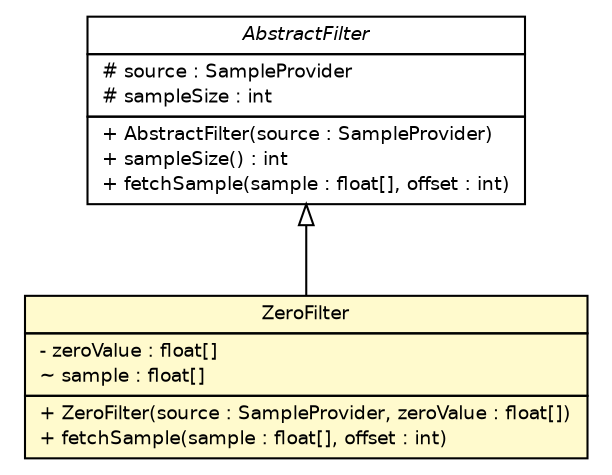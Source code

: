 #!/usr/local/bin/dot
#
# Class diagram 
# Generated by UMLGraph version R5_6-24-gf6e263 (http://www.umlgraph.org/)
#

digraph G {
	edge [fontname="Helvetica",fontsize=10,labelfontname="Helvetica",labelfontsize=10];
	node [fontname="Helvetica",fontsize=10,shape=plaintext];
	nodesep=0.25;
	ranksep=0.5;
	// lejos.robotics.filter.AbstractFilter
	c9065 [label=<<table title="lejos.robotics.filter.AbstractFilter" border="0" cellborder="1" cellspacing="0" cellpadding="2" port="p" href="./AbstractFilter.html">
		<tr><td><table border="0" cellspacing="0" cellpadding="1">
<tr><td align="center" balign="center"><font face="Helvetica-Oblique"> AbstractFilter </font></td></tr>
		</table></td></tr>
		<tr><td><table border="0" cellspacing="0" cellpadding="1">
<tr><td align="left" balign="left"> # source : SampleProvider </td></tr>
<tr><td align="left" balign="left"> # sampleSize : int </td></tr>
		</table></td></tr>
		<tr><td><table border="0" cellspacing="0" cellpadding="1">
<tr><td align="left" balign="left"> + AbstractFilter(source : SampleProvider) </td></tr>
<tr><td align="left" balign="left"> + sampleSize() : int </td></tr>
<tr><td align="left" balign="left"> + fetchSample(sample : float[], offset : int) </td></tr>
		</table></td></tr>
		</table>>, URL="./AbstractFilter.html", fontname="Helvetica", fontcolor="black", fontsize=9.0];
	// lejos.robotics.filter.ZeroFilter
	c9087 [label=<<table title="lejos.robotics.filter.ZeroFilter" border="0" cellborder="1" cellspacing="0" cellpadding="2" port="p" bgcolor="lemonChiffon" href="./ZeroFilter.html">
		<tr><td><table border="0" cellspacing="0" cellpadding="1">
<tr><td align="center" balign="center"> ZeroFilter </td></tr>
		</table></td></tr>
		<tr><td><table border="0" cellspacing="0" cellpadding="1">
<tr><td align="left" balign="left"> - zeroValue : float[] </td></tr>
<tr><td align="left" balign="left"> ~ sample : float[] </td></tr>
		</table></td></tr>
		<tr><td><table border="0" cellspacing="0" cellpadding="1">
<tr><td align="left" balign="left"> + ZeroFilter(source : SampleProvider, zeroValue : float[]) </td></tr>
<tr><td align="left" balign="left"> + fetchSample(sample : float[], offset : int) </td></tr>
		</table></td></tr>
		</table>>, URL="./ZeroFilter.html", fontname="Helvetica", fontcolor="black", fontsize=9.0];
	//lejos.robotics.filter.ZeroFilter extends lejos.robotics.filter.AbstractFilter
	c9065:p -> c9087:p [dir=back,arrowtail=empty];
}


